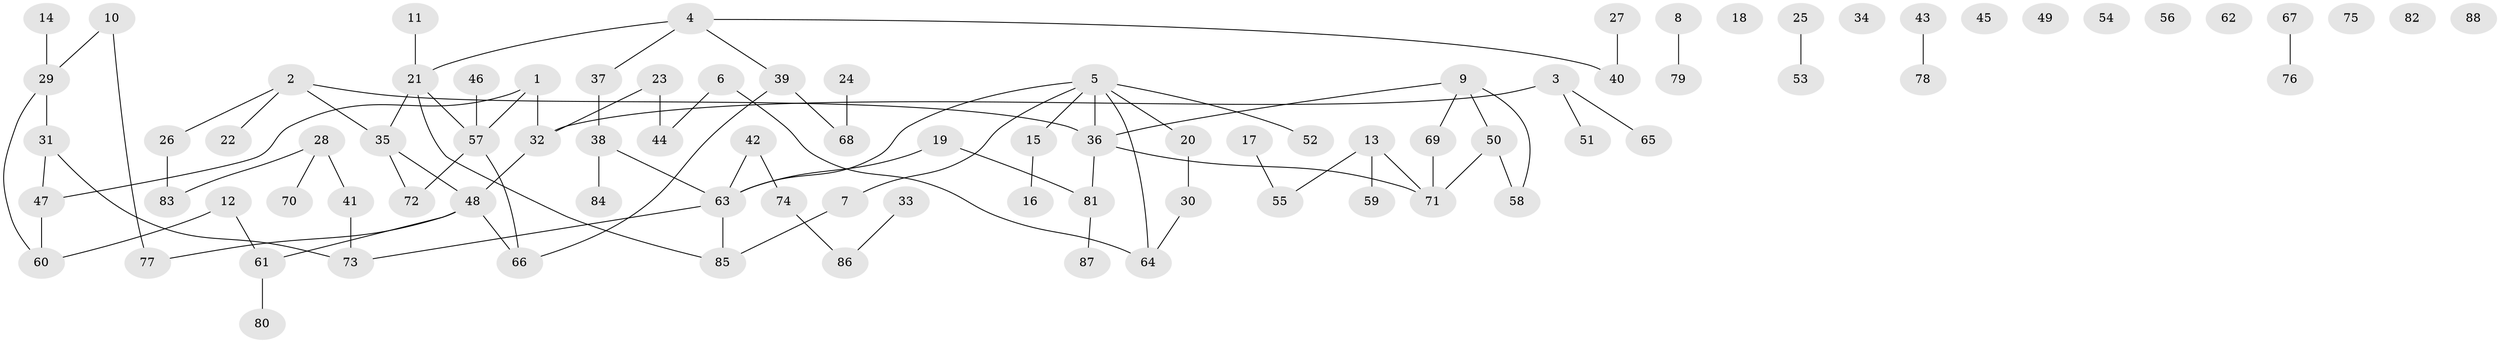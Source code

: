 // Generated by graph-tools (version 1.1) at 2025/13/03/09/25 04:13:05]
// undirected, 88 vertices, 91 edges
graph export_dot {
graph [start="1"]
  node [color=gray90,style=filled];
  1;
  2;
  3;
  4;
  5;
  6;
  7;
  8;
  9;
  10;
  11;
  12;
  13;
  14;
  15;
  16;
  17;
  18;
  19;
  20;
  21;
  22;
  23;
  24;
  25;
  26;
  27;
  28;
  29;
  30;
  31;
  32;
  33;
  34;
  35;
  36;
  37;
  38;
  39;
  40;
  41;
  42;
  43;
  44;
  45;
  46;
  47;
  48;
  49;
  50;
  51;
  52;
  53;
  54;
  55;
  56;
  57;
  58;
  59;
  60;
  61;
  62;
  63;
  64;
  65;
  66;
  67;
  68;
  69;
  70;
  71;
  72;
  73;
  74;
  75;
  76;
  77;
  78;
  79;
  80;
  81;
  82;
  83;
  84;
  85;
  86;
  87;
  88;
  1 -- 32;
  1 -- 47;
  1 -- 57;
  2 -- 22;
  2 -- 26;
  2 -- 35;
  2 -- 36;
  3 -- 32;
  3 -- 51;
  3 -- 65;
  4 -- 21;
  4 -- 37;
  4 -- 39;
  4 -- 40;
  5 -- 7;
  5 -- 15;
  5 -- 20;
  5 -- 36;
  5 -- 52;
  5 -- 63;
  5 -- 64;
  6 -- 44;
  6 -- 64;
  7 -- 85;
  8 -- 79;
  9 -- 36;
  9 -- 50;
  9 -- 58;
  9 -- 69;
  10 -- 29;
  10 -- 77;
  11 -- 21;
  12 -- 60;
  12 -- 61;
  13 -- 55;
  13 -- 59;
  13 -- 71;
  14 -- 29;
  15 -- 16;
  17 -- 55;
  19 -- 63;
  19 -- 81;
  20 -- 30;
  21 -- 35;
  21 -- 57;
  21 -- 85;
  23 -- 32;
  23 -- 44;
  24 -- 68;
  25 -- 53;
  26 -- 83;
  27 -- 40;
  28 -- 41;
  28 -- 70;
  28 -- 83;
  29 -- 31;
  29 -- 60;
  30 -- 64;
  31 -- 47;
  31 -- 73;
  32 -- 48;
  33 -- 86;
  35 -- 48;
  35 -- 72;
  36 -- 71;
  36 -- 81;
  37 -- 38;
  38 -- 63;
  38 -- 84;
  39 -- 66;
  39 -- 68;
  41 -- 73;
  42 -- 63;
  42 -- 74;
  43 -- 78;
  46 -- 57;
  47 -- 60;
  48 -- 61;
  48 -- 66;
  48 -- 77;
  50 -- 58;
  50 -- 71;
  57 -- 66;
  57 -- 72;
  61 -- 80;
  63 -- 73;
  63 -- 85;
  67 -- 76;
  69 -- 71;
  74 -- 86;
  81 -- 87;
}
